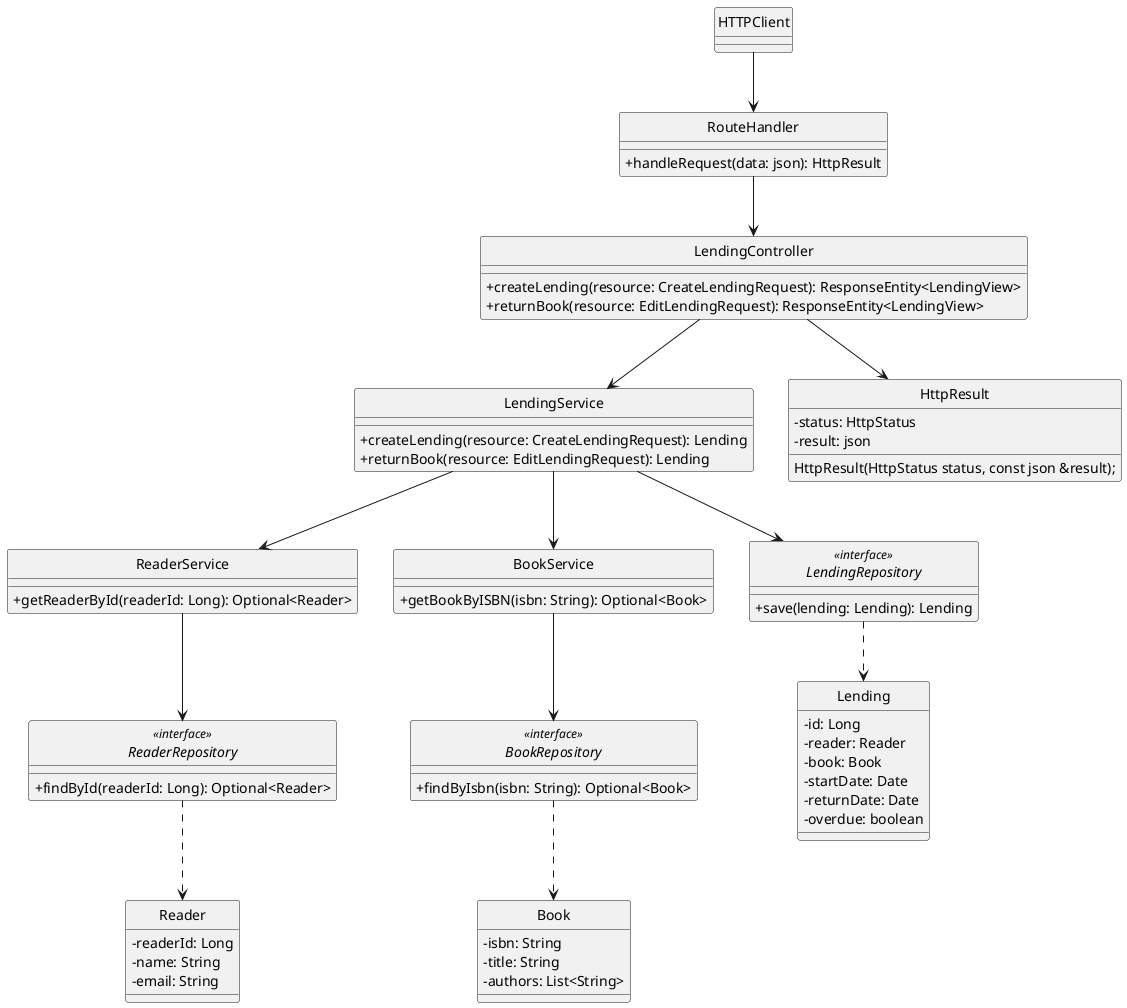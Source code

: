 @startuml
'https://plantuml.com/class-diagram

hide circle
skinparam classAttributeIconSize 0

class HTTPClient {
}

class RouteHandler {
    + handleRequest(data: json): HttpResult
}

class LendingController {
    + createLending(resource: CreateLendingRequest): ResponseEntity<LendingView>
    + returnBook(resource: EditLendingRequest): ResponseEntity<LendingView>
}

class ReaderService {
    + getReaderById(readerId: Long): Optional<Reader>
}

class BookService {
    + getBookByISBN(isbn: String): Optional<Book>
}

class LendingService {
    + createLending(resource: CreateLendingRequest): Lending
    + returnBook(resource: EditLendingRequest): Lending
}

interface ReaderRepository <<interface>> {
    + findById(readerId: Long): Optional<Reader>
}

interface BookRepository <<interface>> {
    + findByIsbn(isbn: String): Optional<Book>
}

interface LendingRepository <<interface>> {
    + save(lending: Lending): Lending
}

class Reader {
    - readerId: Long
    - name: String
    - email: String
}

class Book {
    - isbn: String
    - title: String
    - authors: List<String>
}

class Lending {
    - id: Long
    - reader: Reader
    - book: Book
    - startDate: Date
    - returnDate: Date
    - overdue: boolean
}

class HttpResult {
    -status: HttpStatus
    -result: json
    HttpResult(HttpStatus status, const json &result);
}

HTTPClient --> RouteHandler
RouteHandler --> LendingController
LendingController --> LendingService
LendingService --> BookService
LendingService --> ReaderService
ReaderService --> ReaderRepository
BookService --> BookRepository
LendingService --> LendingRepository
LendingRepository ..> Lending
ReaderRepository ..> Reader
BookRepository ..> Book
LendingController --> HttpResult

@enduml
